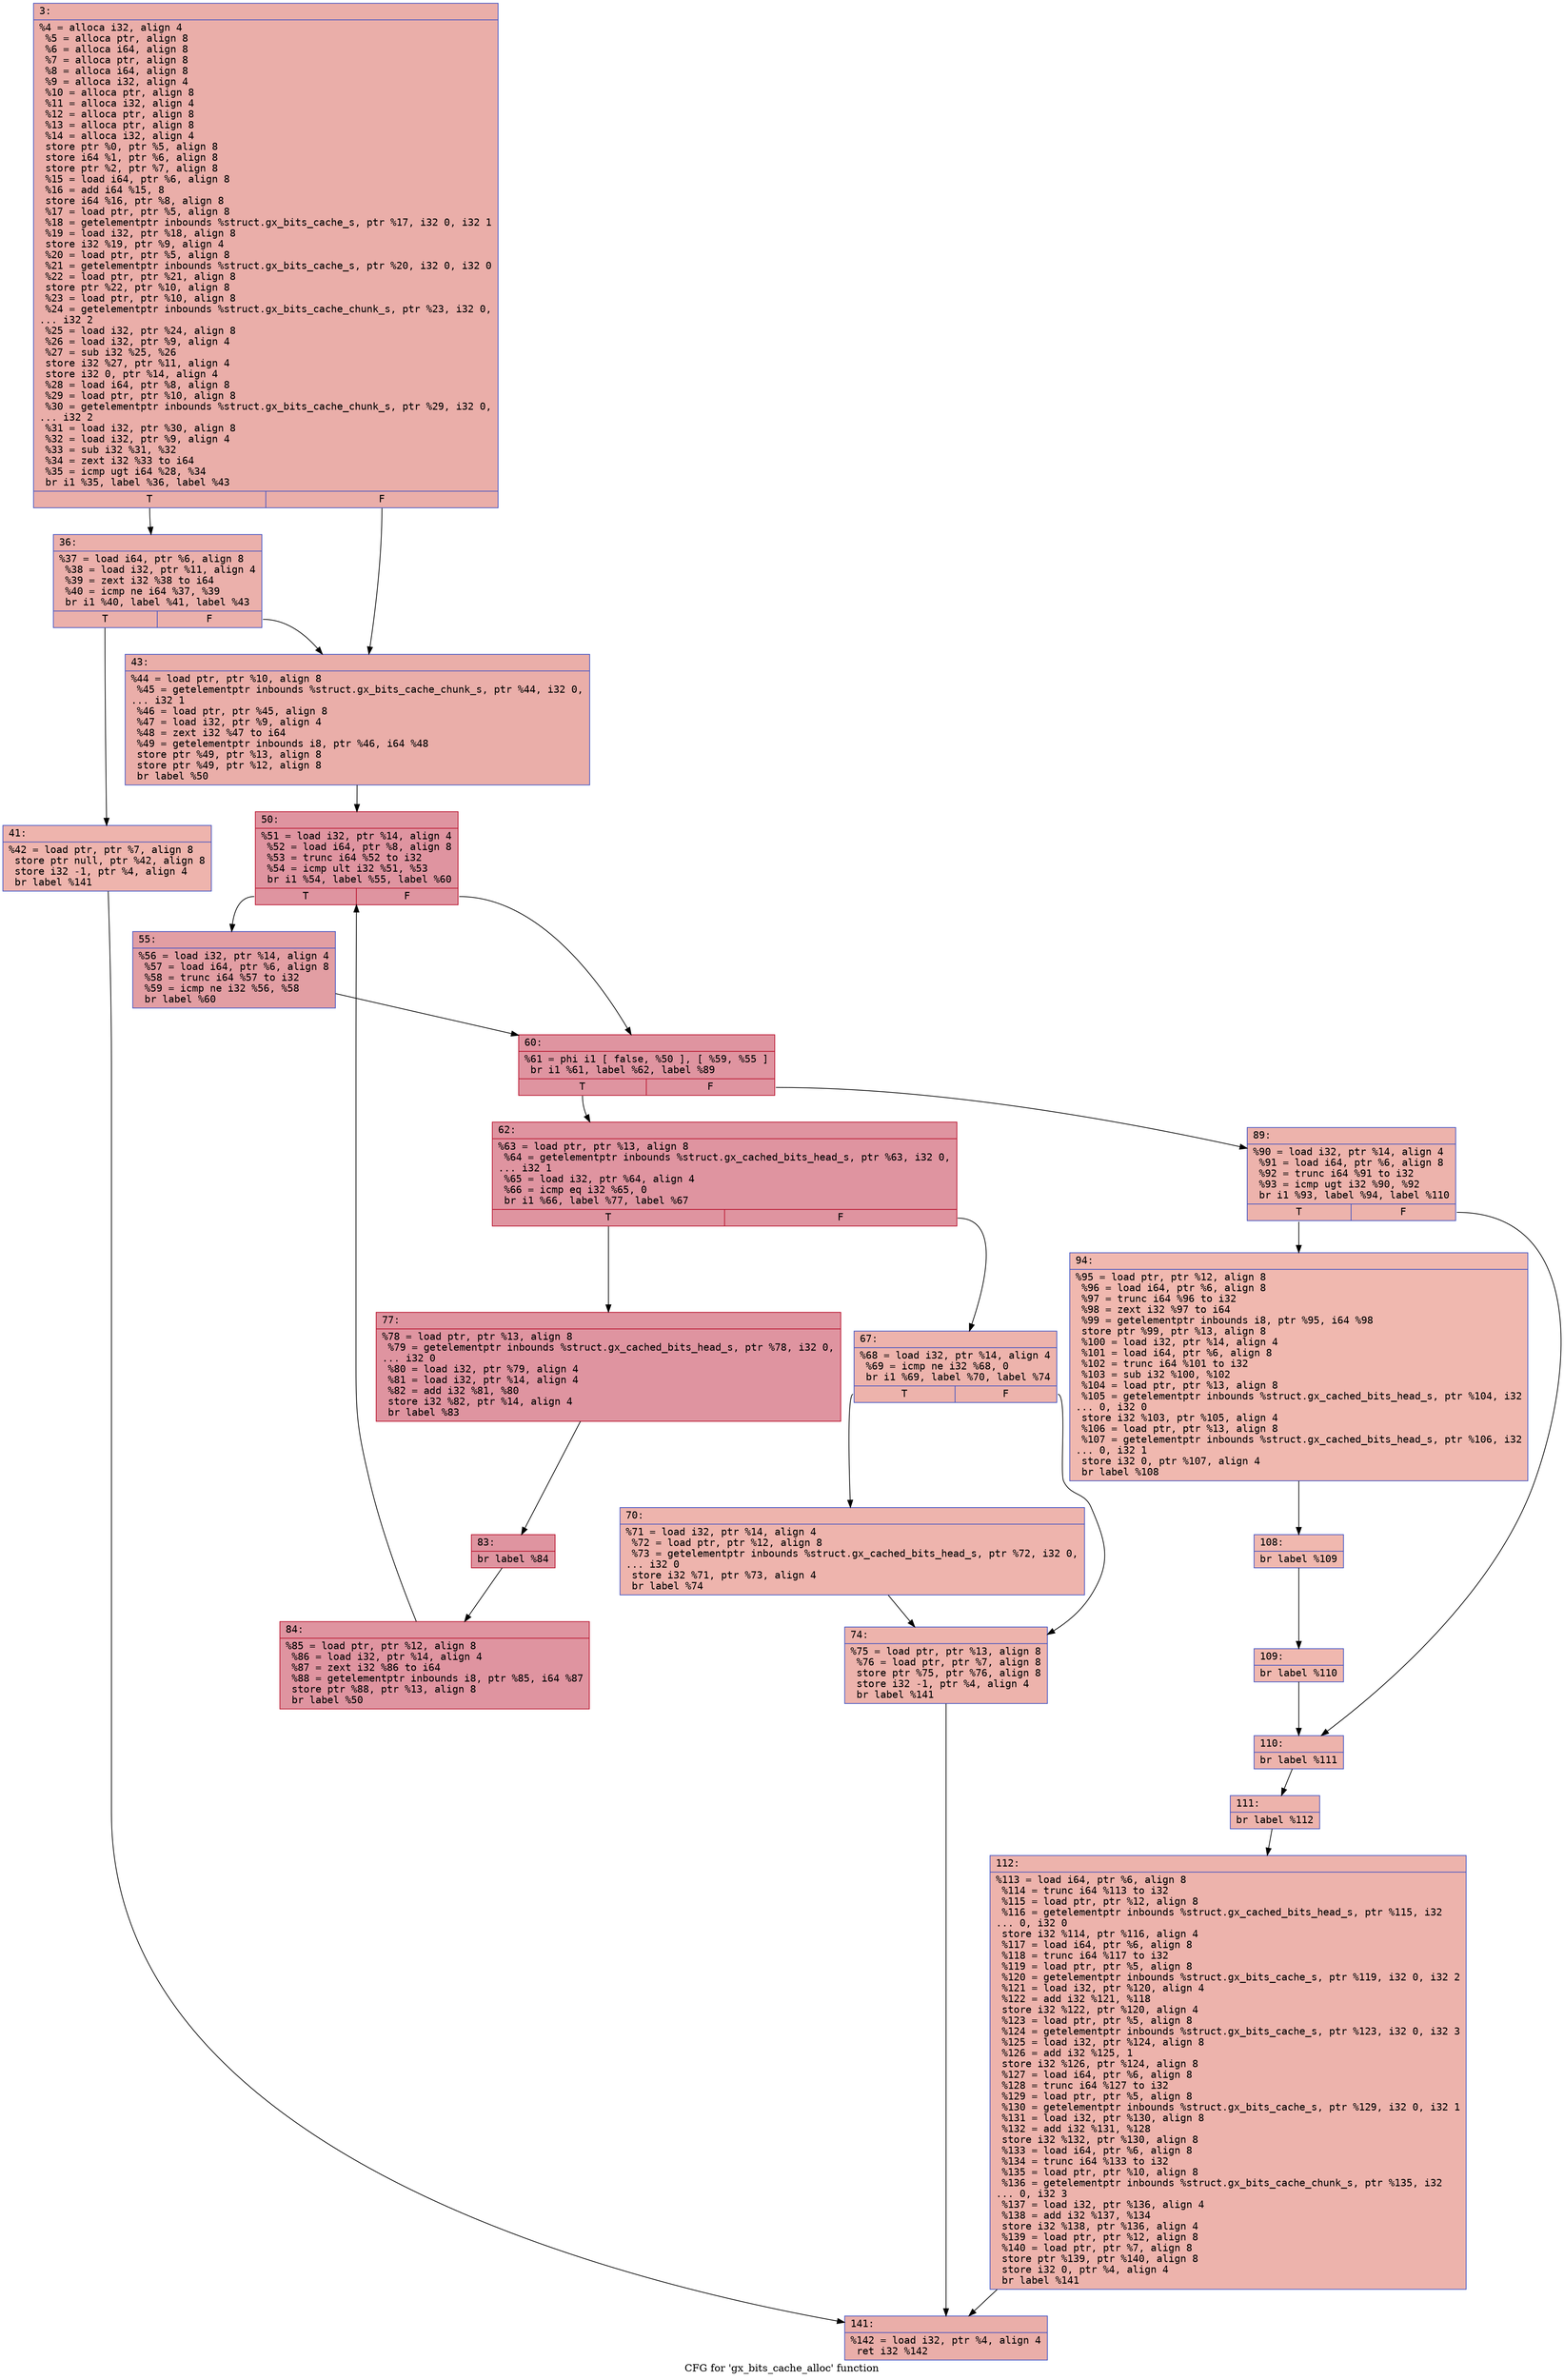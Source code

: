 digraph "CFG for 'gx_bits_cache_alloc' function" {
	label="CFG for 'gx_bits_cache_alloc' function";

	Node0x600003c85c20 [shape=record,color="#3d50c3ff", style=filled, fillcolor="#d0473d70" fontname="Courier",label="{3:\l|  %4 = alloca i32, align 4\l  %5 = alloca ptr, align 8\l  %6 = alloca i64, align 8\l  %7 = alloca ptr, align 8\l  %8 = alloca i64, align 8\l  %9 = alloca i32, align 4\l  %10 = alloca ptr, align 8\l  %11 = alloca i32, align 4\l  %12 = alloca ptr, align 8\l  %13 = alloca ptr, align 8\l  %14 = alloca i32, align 4\l  store ptr %0, ptr %5, align 8\l  store i64 %1, ptr %6, align 8\l  store ptr %2, ptr %7, align 8\l  %15 = load i64, ptr %6, align 8\l  %16 = add i64 %15, 8\l  store i64 %16, ptr %8, align 8\l  %17 = load ptr, ptr %5, align 8\l  %18 = getelementptr inbounds %struct.gx_bits_cache_s, ptr %17, i32 0, i32 1\l  %19 = load i32, ptr %18, align 8\l  store i32 %19, ptr %9, align 4\l  %20 = load ptr, ptr %5, align 8\l  %21 = getelementptr inbounds %struct.gx_bits_cache_s, ptr %20, i32 0, i32 0\l  %22 = load ptr, ptr %21, align 8\l  store ptr %22, ptr %10, align 8\l  %23 = load ptr, ptr %10, align 8\l  %24 = getelementptr inbounds %struct.gx_bits_cache_chunk_s, ptr %23, i32 0,\l... i32 2\l  %25 = load i32, ptr %24, align 8\l  %26 = load i32, ptr %9, align 4\l  %27 = sub i32 %25, %26\l  store i32 %27, ptr %11, align 4\l  store i32 0, ptr %14, align 4\l  %28 = load i64, ptr %8, align 8\l  %29 = load ptr, ptr %10, align 8\l  %30 = getelementptr inbounds %struct.gx_bits_cache_chunk_s, ptr %29, i32 0,\l... i32 2\l  %31 = load i32, ptr %30, align 8\l  %32 = load i32, ptr %9, align 4\l  %33 = sub i32 %31, %32\l  %34 = zext i32 %33 to i64\l  %35 = icmp ugt i64 %28, %34\l  br i1 %35, label %36, label %43\l|{<s0>T|<s1>F}}"];
	Node0x600003c85c20:s0 -> Node0x600003c85c70[tooltip="3 -> 36\nProbability 50.00%" ];
	Node0x600003c85c20:s1 -> Node0x600003c85d10[tooltip="3 -> 43\nProbability 50.00%" ];
	Node0x600003c85c70 [shape=record,color="#3d50c3ff", style=filled, fillcolor="#d24b4070" fontname="Courier",label="{36:\l|  %37 = load i64, ptr %6, align 8\l  %38 = load i32, ptr %11, align 4\l  %39 = zext i32 %38 to i64\l  %40 = icmp ne i64 %37, %39\l  br i1 %40, label %41, label %43\l|{<s0>T|<s1>F}}"];
	Node0x600003c85c70:s0 -> Node0x600003c85cc0[tooltip="36 -> 41\nProbability 50.00%" ];
	Node0x600003c85c70:s1 -> Node0x600003c85d10[tooltip="36 -> 43\nProbability 50.00%" ];
	Node0x600003c85cc0 [shape=record,color="#3d50c3ff", style=filled, fillcolor="#d8564670" fontname="Courier",label="{41:\l|  %42 = load ptr, ptr %7, align 8\l  store ptr null, ptr %42, align 8\l  store i32 -1, ptr %4, align 4\l  br label %141\l}"];
	Node0x600003c85cc0 -> Node0x600003c862b0[tooltip="41 -> 141\nProbability 100.00%" ];
	Node0x600003c85d10 [shape=record,color="#3d50c3ff", style=filled, fillcolor="#d0473d70" fontname="Courier",label="{43:\l|  %44 = load ptr, ptr %10, align 8\l  %45 = getelementptr inbounds %struct.gx_bits_cache_chunk_s, ptr %44, i32 0,\l... i32 1\l  %46 = load ptr, ptr %45, align 8\l  %47 = load i32, ptr %9, align 4\l  %48 = zext i32 %47 to i64\l  %49 = getelementptr inbounds i8, ptr %46, i64 %48\l  store ptr %49, ptr %13, align 8\l  store ptr %49, ptr %12, align 8\l  br label %50\l}"];
	Node0x600003c85d10 -> Node0x600003c85d60[tooltip="43 -> 50\nProbability 100.00%" ];
	Node0x600003c85d60 [shape=record,color="#b70d28ff", style=filled, fillcolor="#b70d2870" fontname="Courier",label="{50:\l|  %51 = load i32, ptr %14, align 4\l  %52 = load i64, ptr %8, align 8\l  %53 = trunc i64 %52 to i32\l  %54 = icmp ult i32 %51, %53\l  br i1 %54, label %55, label %60\l|{<s0>T|<s1>F}}"];
	Node0x600003c85d60:s0 -> Node0x600003c85db0[tooltip="50 -> 55\nProbability 50.00%" ];
	Node0x600003c85d60:s1 -> Node0x600003c85e00[tooltip="50 -> 60\nProbability 50.00%" ];
	Node0x600003c85db0 [shape=record,color="#3d50c3ff", style=filled, fillcolor="#be242e70" fontname="Courier",label="{55:\l|  %56 = load i32, ptr %14, align 4\l  %57 = load i64, ptr %6, align 8\l  %58 = trunc i64 %57 to i32\l  %59 = icmp ne i32 %56, %58\l  br label %60\l}"];
	Node0x600003c85db0 -> Node0x600003c85e00[tooltip="55 -> 60\nProbability 100.00%" ];
	Node0x600003c85e00 [shape=record,color="#b70d28ff", style=filled, fillcolor="#b70d2870" fontname="Courier",label="{60:\l|  %61 = phi i1 [ false, %50 ], [ %59, %55 ]\l  br i1 %61, label %62, label %89\l|{<s0>T|<s1>F}}"];
	Node0x600003c85e00:s0 -> Node0x600003c85e50[tooltip="60 -> 62\nProbability 96.88%" ];
	Node0x600003c85e00:s1 -> Node0x600003c86080[tooltip="60 -> 89\nProbability 3.12%" ];
	Node0x600003c85e50 [shape=record,color="#b70d28ff", style=filled, fillcolor="#b70d2870" fontname="Courier",label="{62:\l|  %63 = load ptr, ptr %13, align 8\l  %64 = getelementptr inbounds %struct.gx_cached_bits_head_s, ptr %63, i32 0,\l... i32 1\l  %65 = load i32, ptr %64, align 4\l  %66 = icmp eq i32 %65, 0\l  br i1 %66, label %77, label %67\l|{<s0>T|<s1>F}}"];
	Node0x600003c85e50:s0 -> Node0x600003c85f90[tooltip="62 -> 77\nProbability 96.88%" ];
	Node0x600003c85e50:s1 -> Node0x600003c85ea0[tooltip="62 -> 67\nProbability 3.12%" ];
	Node0x600003c85ea0 [shape=record,color="#3d50c3ff", style=filled, fillcolor="#d6524470" fontname="Courier",label="{67:\l|  %68 = load i32, ptr %14, align 4\l  %69 = icmp ne i32 %68, 0\l  br i1 %69, label %70, label %74\l|{<s0>T|<s1>F}}"];
	Node0x600003c85ea0:s0 -> Node0x600003c85ef0[tooltip="67 -> 70\nProbability 62.50%" ];
	Node0x600003c85ea0:s1 -> Node0x600003c85f40[tooltip="67 -> 74\nProbability 37.50%" ];
	Node0x600003c85ef0 [shape=record,color="#3d50c3ff", style=filled, fillcolor="#d8564670" fontname="Courier",label="{70:\l|  %71 = load i32, ptr %14, align 4\l  %72 = load ptr, ptr %12, align 8\l  %73 = getelementptr inbounds %struct.gx_cached_bits_head_s, ptr %72, i32 0,\l... i32 0\l  store i32 %71, ptr %73, align 4\l  br label %74\l}"];
	Node0x600003c85ef0 -> Node0x600003c85f40[tooltip="70 -> 74\nProbability 100.00%" ];
	Node0x600003c85f40 [shape=record,color="#3d50c3ff", style=filled, fillcolor="#d6524470" fontname="Courier",label="{74:\l|  %75 = load ptr, ptr %13, align 8\l  %76 = load ptr, ptr %7, align 8\l  store ptr %75, ptr %76, align 8\l  store i32 -1, ptr %4, align 4\l  br label %141\l}"];
	Node0x600003c85f40 -> Node0x600003c862b0[tooltip="74 -> 141\nProbability 100.00%" ];
	Node0x600003c85f90 [shape=record,color="#b70d28ff", style=filled, fillcolor="#b70d2870" fontname="Courier",label="{77:\l|  %78 = load ptr, ptr %13, align 8\l  %79 = getelementptr inbounds %struct.gx_cached_bits_head_s, ptr %78, i32 0,\l... i32 0\l  %80 = load i32, ptr %79, align 4\l  %81 = load i32, ptr %14, align 4\l  %82 = add i32 %81, %80\l  store i32 %82, ptr %14, align 4\l  br label %83\l}"];
	Node0x600003c85f90 -> Node0x600003c85fe0[tooltip="77 -> 83\nProbability 100.00%" ];
	Node0x600003c85fe0 [shape=record,color="#b70d28ff", style=filled, fillcolor="#b70d2870" fontname="Courier",label="{83:\l|  br label %84\l}"];
	Node0x600003c85fe0 -> Node0x600003c86030[tooltip="83 -> 84\nProbability 100.00%" ];
	Node0x600003c86030 [shape=record,color="#b70d28ff", style=filled, fillcolor="#b70d2870" fontname="Courier",label="{84:\l|  %85 = load ptr, ptr %12, align 8\l  %86 = load i32, ptr %14, align 4\l  %87 = zext i32 %86 to i64\l  %88 = getelementptr inbounds i8, ptr %85, i64 %87\l  store ptr %88, ptr %13, align 8\l  br label %50\l}"];
	Node0x600003c86030 -> Node0x600003c85d60[tooltip="84 -> 50\nProbability 100.00%" ];
	Node0x600003c86080 [shape=record,color="#3d50c3ff", style=filled, fillcolor="#d6524470" fontname="Courier",label="{89:\l|  %90 = load i32, ptr %14, align 4\l  %91 = load i64, ptr %6, align 8\l  %92 = trunc i64 %91 to i32\l  %93 = icmp ugt i32 %90, %92\l  br i1 %93, label %94, label %110\l|{<s0>T|<s1>F}}"];
	Node0x600003c86080:s0 -> Node0x600003c860d0[tooltip="89 -> 94\nProbability 50.00%" ];
	Node0x600003c86080:s1 -> Node0x600003c861c0[tooltip="89 -> 110\nProbability 50.00%" ];
	Node0x600003c860d0 [shape=record,color="#3d50c3ff", style=filled, fillcolor="#dc5d4a70" fontname="Courier",label="{94:\l|  %95 = load ptr, ptr %12, align 8\l  %96 = load i64, ptr %6, align 8\l  %97 = trunc i64 %96 to i32\l  %98 = zext i32 %97 to i64\l  %99 = getelementptr inbounds i8, ptr %95, i64 %98\l  store ptr %99, ptr %13, align 8\l  %100 = load i32, ptr %14, align 4\l  %101 = load i64, ptr %6, align 8\l  %102 = trunc i64 %101 to i32\l  %103 = sub i32 %100, %102\l  %104 = load ptr, ptr %13, align 8\l  %105 = getelementptr inbounds %struct.gx_cached_bits_head_s, ptr %104, i32\l... 0, i32 0\l  store i32 %103, ptr %105, align 4\l  %106 = load ptr, ptr %13, align 8\l  %107 = getelementptr inbounds %struct.gx_cached_bits_head_s, ptr %106, i32\l... 0, i32 1\l  store i32 0, ptr %107, align 4\l  br label %108\l}"];
	Node0x600003c860d0 -> Node0x600003c86120[tooltip="94 -> 108\nProbability 100.00%" ];
	Node0x600003c86120 [shape=record,color="#3d50c3ff", style=filled, fillcolor="#dc5d4a70" fontname="Courier",label="{108:\l|  br label %109\l}"];
	Node0x600003c86120 -> Node0x600003c86170[tooltip="108 -> 109\nProbability 100.00%" ];
	Node0x600003c86170 [shape=record,color="#3d50c3ff", style=filled, fillcolor="#dc5d4a70" fontname="Courier",label="{109:\l|  br label %110\l}"];
	Node0x600003c86170 -> Node0x600003c861c0[tooltip="109 -> 110\nProbability 100.00%" ];
	Node0x600003c861c0 [shape=record,color="#3d50c3ff", style=filled, fillcolor="#d6524470" fontname="Courier",label="{110:\l|  br label %111\l}"];
	Node0x600003c861c0 -> Node0x600003c86210[tooltip="110 -> 111\nProbability 100.00%" ];
	Node0x600003c86210 [shape=record,color="#3d50c3ff", style=filled, fillcolor="#d6524470" fontname="Courier",label="{111:\l|  br label %112\l}"];
	Node0x600003c86210 -> Node0x600003c86260[tooltip="111 -> 112\nProbability 100.00%" ];
	Node0x600003c86260 [shape=record,color="#3d50c3ff", style=filled, fillcolor="#d6524470" fontname="Courier",label="{112:\l|  %113 = load i64, ptr %6, align 8\l  %114 = trunc i64 %113 to i32\l  %115 = load ptr, ptr %12, align 8\l  %116 = getelementptr inbounds %struct.gx_cached_bits_head_s, ptr %115, i32\l... 0, i32 0\l  store i32 %114, ptr %116, align 4\l  %117 = load i64, ptr %6, align 8\l  %118 = trunc i64 %117 to i32\l  %119 = load ptr, ptr %5, align 8\l  %120 = getelementptr inbounds %struct.gx_bits_cache_s, ptr %119, i32 0, i32 2\l  %121 = load i32, ptr %120, align 4\l  %122 = add i32 %121, %118\l  store i32 %122, ptr %120, align 4\l  %123 = load ptr, ptr %5, align 8\l  %124 = getelementptr inbounds %struct.gx_bits_cache_s, ptr %123, i32 0, i32 3\l  %125 = load i32, ptr %124, align 8\l  %126 = add i32 %125, 1\l  store i32 %126, ptr %124, align 8\l  %127 = load i64, ptr %6, align 8\l  %128 = trunc i64 %127 to i32\l  %129 = load ptr, ptr %5, align 8\l  %130 = getelementptr inbounds %struct.gx_bits_cache_s, ptr %129, i32 0, i32 1\l  %131 = load i32, ptr %130, align 8\l  %132 = add i32 %131, %128\l  store i32 %132, ptr %130, align 8\l  %133 = load i64, ptr %6, align 8\l  %134 = trunc i64 %133 to i32\l  %135 = load ptr, ptr %10, align 8\l  %136 = getelementptr inbounds %struct.gx_bits_cache_chunk_s, ptr %135, i32\l... 0, i32 3\l  %137 = load i32, ptr %136, align 4\l  %138 = add i32 %137, %134\l  store i32 %138, ptr %136, align 4\l  %139 = load ptr, ptr %12, align 8\l  %140 = load ptr, ptr %7, align 8\l  store ptr %139, ptr %140, align 8\l  store i32 0, ptr %4, align 4\l  br label %141\l}"];
	Node0x600003c86260 -> Node0x600003c862b0[tooltip="112 -> 141\nProbability 100.00%" ];
	Node0x600003c862b0 [shape=record,color="#3d50c3ff", style=filled, fillcolor="#d0473d70" fontname="Courier",label="{141:\l|  %142 = load i32, ptr %4, align 4\l  ret i32 %142\l}"];
}
